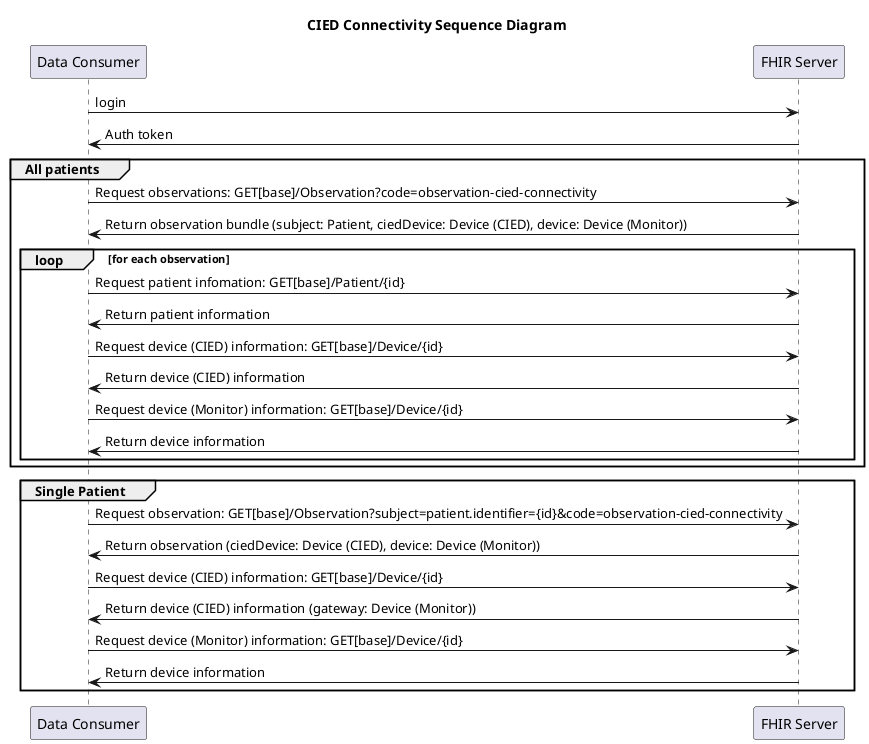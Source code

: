 @startuml
title CIED Connectivity Sequence Diagram

participant "Data Consumer" as con
participant "FHIR Server" as FHIR

con -> FHIR : login
FHIR -> con : Auth token

group All patients
    con -> FHIR : Request observations: GET[base]/Observation?code=observation-cied-connectivity
    FHIR -> con : Return observation bundle (subject: Patient, ciedDevice: Device (CIED), device: Device (Monitor))

    loop for each observation
        con -> FHIR : Request patient infomation: GET[base]/Patient/{id}
        FHIR -> con : Return patient information
        con -> FHIR : Request device (CIED) information: GET[base]/Device/{id}
        FHIR -> con : Return device (CIED) information
        con -> FHIR : Request device (Monitor) information: GET[base]/Device/{id}
        FHIR -> con : Return device information    
    end
end

group Single Patient
    con -> FHIR : Request observation: GET[base]/Observation?subject=patient.identifier={id}&code=observation-cied-connectivity
    FHIR -> con : Return observation (ciedDevice: Device (CIED), device: Device (Monitor))
    con -> FHIR : Request device (CIED) information: GET[base]/Device/{id}
    FHIR -> con : Return device (CIED) information (gateway: Device (Monitor))
    con -> FHIR : Request device (Monitor) information: GET[base]/Device/{id}
    FHIR -> con : Return device information    
    end

@enduml

